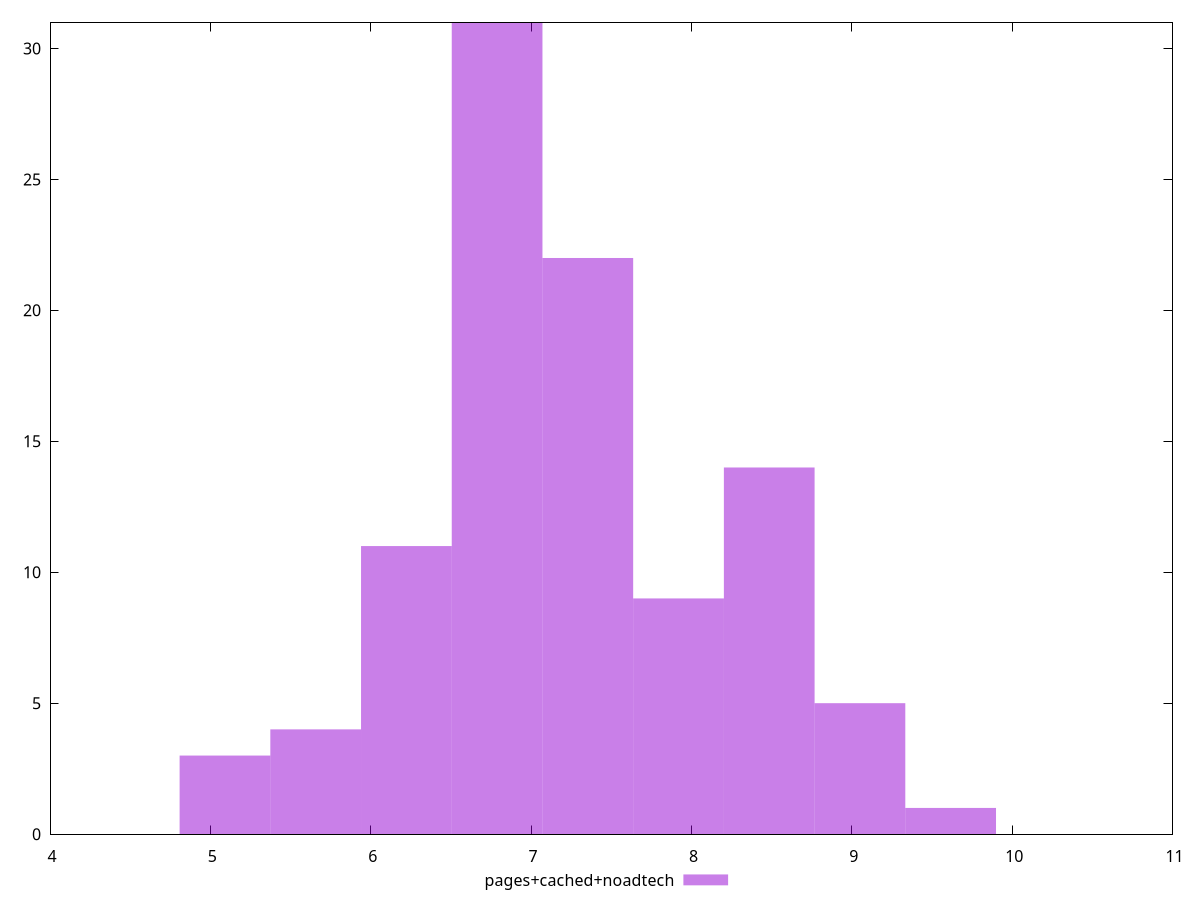 $_pagesCachedNoadtech <<EOF
6.788177143340427 31
7.353858571952129 22
7.919540000563831 9
8.485221429175533 14
5.09113285750532 3
6.2224957147287245 11
9.050902857787236 5
5.656814286117022 4
9.616584286398938 1
EOF
set key outside below
set terminal pngcairo
set output "report_00005_2020-11-02T22-26-11.212Z/network-server-latency/pages+cached+noadtech//raw_hist.png"
set yrange [0:31]
set boxwidth 0.5656814286117022
set style fill transparent solid 0.5 noborder
plot $_pagesCachedNoadtech title "pages+cached+noadtech" with boxes ,